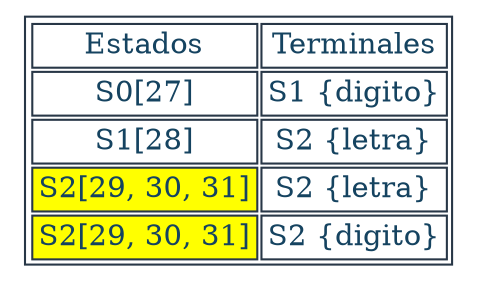 digraph T {
aHtmlTable [
   shape=plaintext
   color="#283747" fontcolor="#154360" label=<

   <table border='1' cellborder='1'>
   <tr>
      <td>Estados</td>
      <td>Terminales</td>
   </tr>	<tr><td>S0[27]</td><td>S1 {digito}</td></tr>
	<tr><td>S1[28]</td><td>S2 {letra}</td></tr>
	<tr><td bgcolor="yellow">S2[29, 30, 31]</td><td>S2 {letra}</td></tr>
	<tr><td bgcolor="yellow">S2[29, 30, 31]</td><td>S2 {digito}</td></tr>
</table>

   >]; 

}